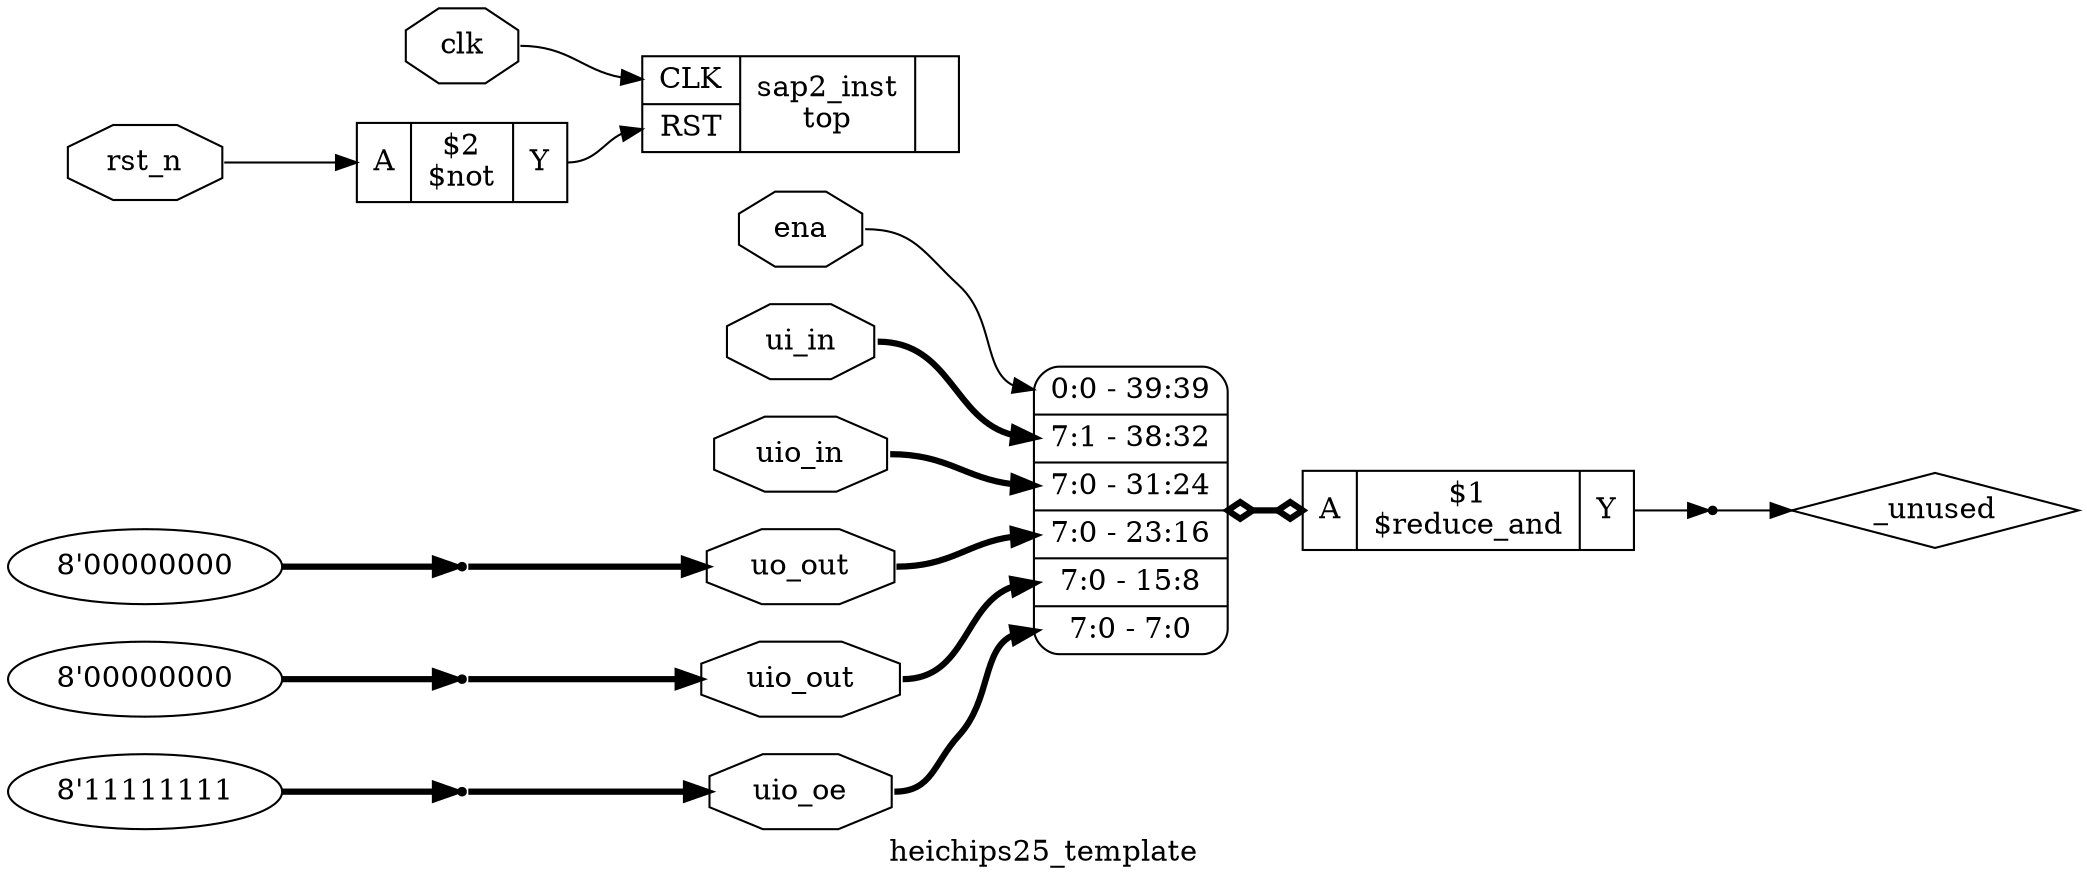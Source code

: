 digraph "heichips25_template" {
label="heichips25_template";
rankdir="LR";
remincross=true;
n3 [ shape=diamond, label="_unused", color="black", fontcolor="black"];
n4 [ shape=octagon, label="rst_n", color="black", fontcolor="black"];
n5 [ shape=octagon, label="clk", color="black", fontcolor="black"];
n6 [ shape=octagon, label="ena", color="black", fontcolor="black"];
n7 [ shape=octagon, label="uio_oe", color="black", fontcolor="black"];
n8 [ shape=octagon, label="uio_out", color="black", fontcolor="black"];
n9 [ shape=octagon, label="uio_in", color="black", fontcolor="black"];
n10 [ shape=octagon, label="uo_out", color="black", fontcolor="black"];
n11 [ shape=octagon, label="ui_in", color="black", fontcolor="black"];
c14 [ shape=record, label="{{<p12> A}|$2\n$not|{<p13> Y}}",  ];
c17 [ shape=record, label="{{<p15> CLK|<p16> RST}|sap2_inst\ntop|{}}",  ];
c18 [ shape=record, label="{{<p12> A}|$1\n$reduce_and|{<p13> Y}}",  ];
x0 [ shape=record, style=rounded, label="<s5> 0:0 - 39:39 |<s4> 7:1 - 38:32 |<s3> 7:0 - 31:24 |<s2> 7:0 - 23:16 |<s1> 7:0 - 15:8 |<s0> 7:0 - 7:0 ", color="black", fontcolor="black" ];
x0:e -> c18:p12:w [arrowhead=odiamond, arrowtail=odiamond, dir=both, color="black", fontcolor="black", style="setlinewidth(3)", label=""];
x1 [shape=point, ];
v2 [ label="8'00000000" ];
x3 [shape=point, ];
v4 [ label="8'00000000" ];
x5 [shape=point, ];
v6 [ label="8'11111111" ];
x7 [shape=point, ];
c14:p13:e -> c17:p16:w [color="black", fontcolor="black", label=""];
x3:e -> n10:w [color="black", fontcolor="black", style="setlinewidth(3)", label=""];
n10:e -> x0:s2:w [color="black", fontcolor="black", style="setlinewidth(3)", label=""];
n11:e -> x0:s4:w [color="black", fontcolor="black", style="setlinewidth(3)", label=""];
c18:p13:e -> x1:w [color="black", fontcolor="black", label=""];
x1:e -> n3:w [color="black", fontcolor="black", label=""];
n4:e -> c14:p12:w [color="black", fontcolor="black", label=""];
n5:e -> c17:p15:w [color="black", fontcolor="black", label=""];
n6:e -> x0:s5:w [color="black", fontcolor="black", label=""];
x7:e -> n7:w [color="black", fontcolor="black", style="setlinewidth(3)", label=""];
n7:e -> x0:s0:w [color="black", fontcolor="black", style="setlinewidth(3)", label=""];
x5:e -> n8:w [color="black", fontcolor="black", style="setlinewidth(3)", label=""];
n8:e -> x0:s1:w [color="black", fontcolor="black", style="setlinewidth(3)", label=""];
n9:e -> x0:s3:w [color="black", fontcolor="black", style="setlinewidth(3)", label=""];
v2:e -> x3:w [color="black", fontcolor="black", style="setlinewidth(3)", label=""];
v4:e -> x5:w [color="black", fontcolor="black", style="setlinewidth(3)", label=""];
v6:e -> x7:w [color="black", fontcolor="black", style="setlinewidth(3)", label=""];
}
